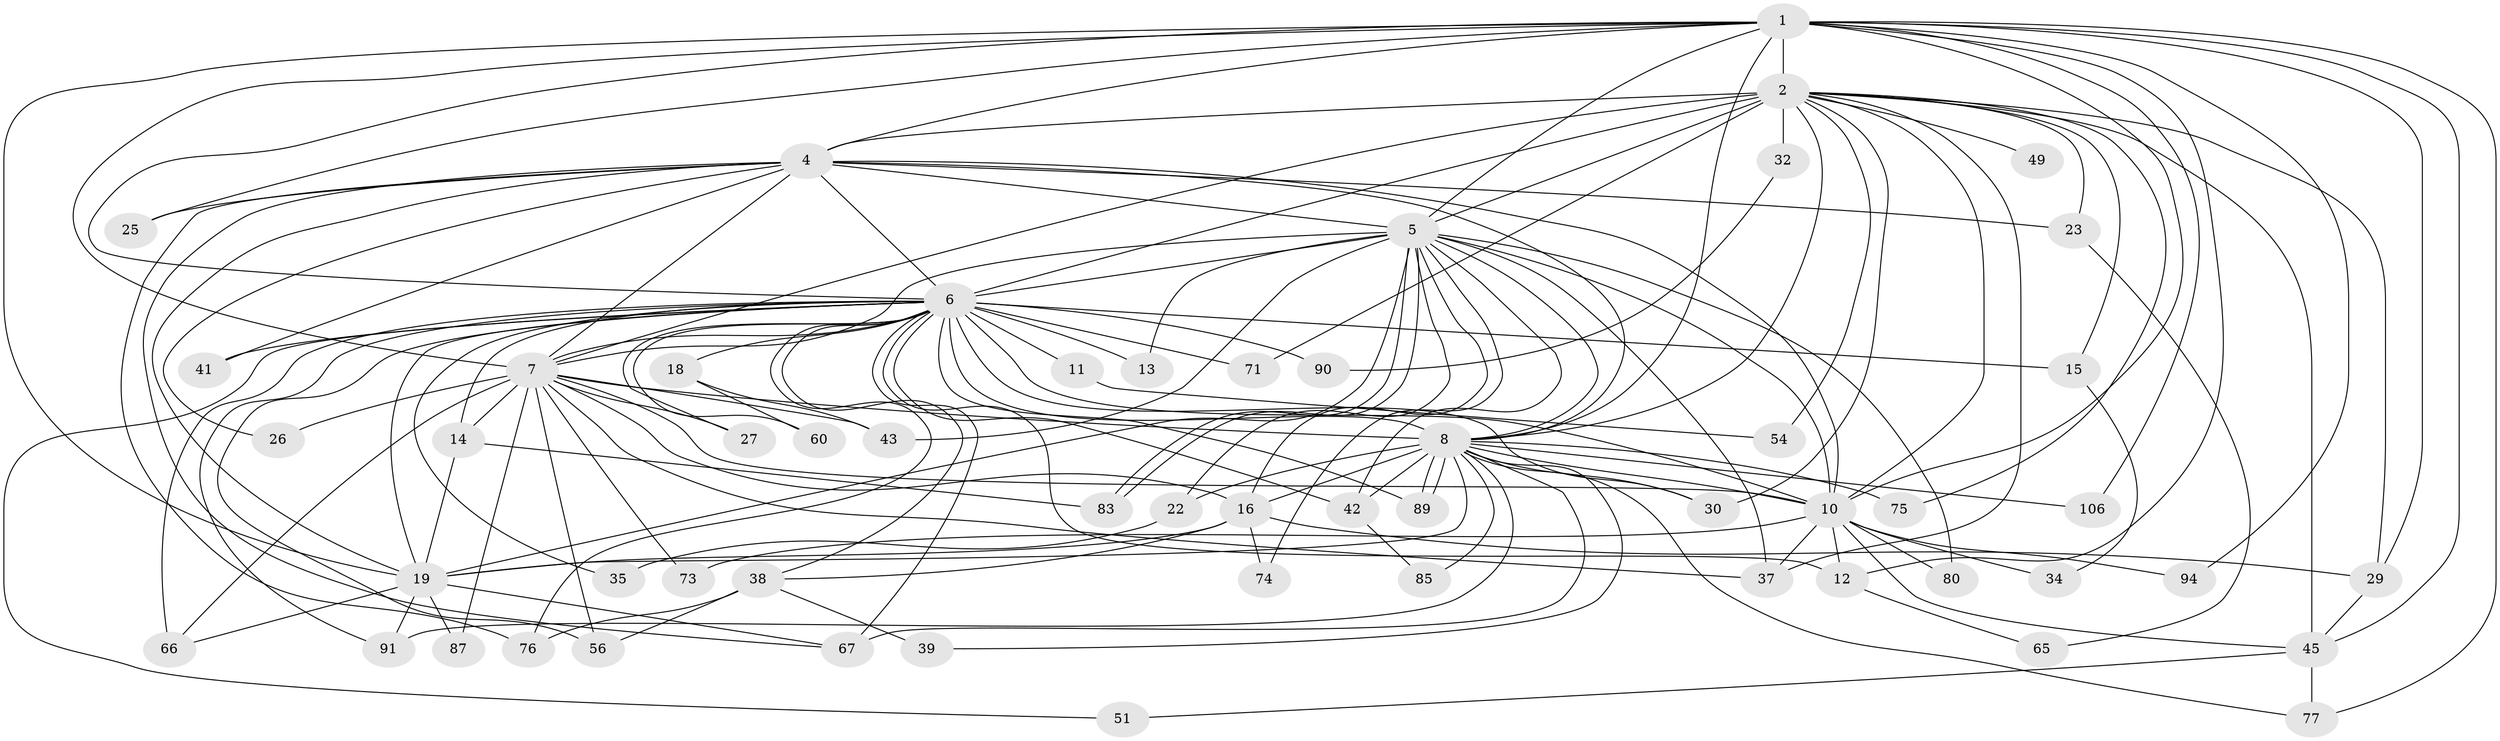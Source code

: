 // original degree distribution, {20: 0.035398230088495575, 17: 0.008849557522123894, 24: 0.008849557522123894, 22: 0.008849557522123894, 31: 0.008849557522123894, 27: 0.008849557522123894, 19: 0.008849557522123894, 3: 0.19469026548672566, 4: 0.1415929203539823, 2: 0.5309734513274337, 7: 0.017699115044247787, 8: 0.008849557522123894, 5: 0.017699115044247787}
// Generated by graph-tools (version 1.1) at 2025/17/03/04/25 18:17:50]
// undirected, 56 vertices, 144 edges
graph export_dot {
graph [start="1"]
  node [color=gray90,style=filled];
  1;
  2 [super="+44+33+3+28"];
  4;
  5 [super="+17"];
  6 [super="+40+9"];
  7 [super="+20"];
  8 [super="+57+46+21"];
  10 [super="+63"];
  11;
  12;
  13;
  14;
  15;
  16;
  18 [super="+62"];
  19 [super="+53+98+24+31"];
  22;
  23;
  25;
  26;
  27;
  29;
  30;
  32;
  34;
  35;
  37 [super="+92+64"];
  38;
  39;
  41;
  42 [super="+55"];
  43;
  45 [super="+86"];
  49;
  51;
  54 [super="+96"];
  56;
  60;
  65;
  66 [super="+105"];
  67 [super="+70+88"];
  71;
  73;
  74;
  75;
  76 [super="+104"];
  77;
  80;
  83 [super="+111"];
  85;
  87;
  89 [super="+108"];
  90;
  91 [super="+93"];
  94;
  106;
  1 -- 2 [weight=4];
  1 -- 4;
  1 -- 5;
  1 -- 6 [weight=2];
  1 -- 7 [weight=2];
  1 -- 8;
  1 -- 10;
  1 -- 12;
  1 -- 25;
  1 -- 29;
  1 -- 45;
  1 -- 77;
  1 -- 94;
  1 -- 106;
  1 -- 19;
  2 -- 4 [weight=2];
  2 -- 5 [weight=3];
  2 -- 6 [weight=7];
  2 -- 7 [weight=2];
  2 -- 8 [weight=4];
  2 -- 10 [weight=4];
  2 -- 15;
  2 -- 32 [weight=2];
  2 -- 49 [weight=2];
  2 -- 71;
  2 -- 30;
  2 -- 29;
  2 -- 37;
  2 -- 45;
  2 -- 54;
  2 -- 23;
  2 -- 75;
  4 -- 5;
  4 -- 6 [weight=4];
  4 -- 7;
  4 -- 8;
  4 -- 10;
  4 -- 19 [weight=3];
  4 -- 23;
  4 -- 25;
  4 -- 26;
  4 -- 41;
  4 -- 76;
  4 -- 67;
  5 -- 6 [weight=2];
  5 -- 7;
  5 -- 8;
  5 -- 10;
  5 -- 13;
  5 -- 16;
  5 -- 22;
  5 -- 43;
  5 -- 74;
  5 -- 80;
  5 -- 83;
  5 -- 83;
  5 -- 37;
  5 -- 42;
  5 -- 19 [weight=2];
  6 -- 7 [weight=4];
  6 -- 8 [weight=8];
  6 -- 10 [weight=3];
  6 -- 11 [weight=2];
  6 -- 13;
  6 -- 14;
  6 -- 18 [weight=2];
  6 -- 90;
  6 -- 91;
  6 -- 76;
  6 -- 89;
  6 -- 19;
  6 -- 67;
  6 -- 60;
  6 -- 66;
  6 -- 71;
  6 -- 12;
  6 -- 15;
  6 -- 27;
  6 -- 30;
  6 -- 35;
  6 -- 38;
  6 -- 41;
  6 -- 42;
  6 -- 51;
  6 -- 56;
  7 -- 8;
  7 -- 10;
  7 -- 14;
  7 -- 16;
  7 -- 26;
  7 -- 27;
  7 -- 43;
  7 -- 56;
  7 -- 73;
  7 -- 87;
  7 -- 37 [weight=2];
  7 -- 66;
  8 -- 10;
  8 -- 22;
  8 -- 30;
  8 -- 39;
  8 -- 42;
  8 -- 67;
  8 -- 75;
  8 -- 77;
  8 -- 85;
  8 -- 89;
  8 -- 89;
  8 -- 106;
  8 -- 19 [weight=2];
  8 -- 91;
  8 -- 16;
  10 -- 12;
  10 -- 34;
  10 -- 37;
  10 -- 73;
  10 -- 80;
  10 -- 94;
  10 -- 45;
  11 -- 54;
  12 -- 65;
  14 -- 19;
  14 -- 83;
  15 -- 34;
  16 -- 29;
  16 -- 38;
  16 -- 74;
  16 -- 19;
  18 -- 60;
  18 -- 43;
  19 -- 66;
  19 -- 67;
  19 -- 87;
  19 -- 91;
  22 -- 35;
  23 -- 65;
  29 -- 45;
  32 -- 90;
  38 -- 39;
  38 -- 56;
  38 -- 76;
  42 -- 85;
  45 -- 51;
  45 -- 77;
}
